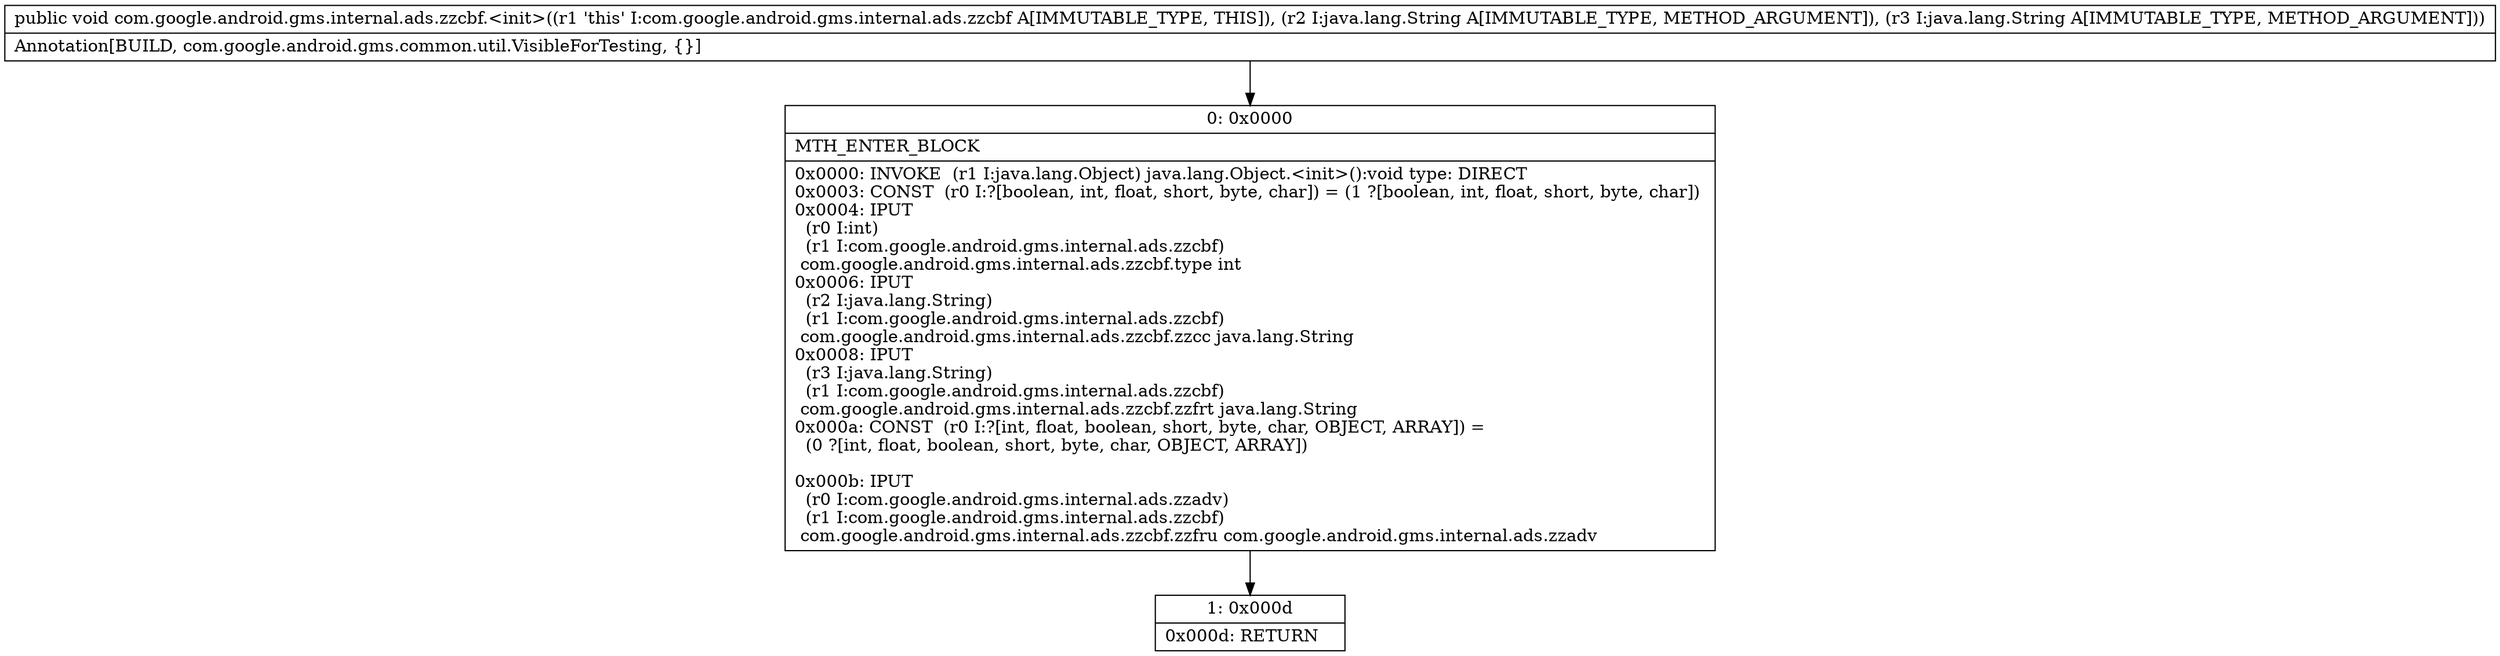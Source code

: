 digraph "CFG forcom.google.android.gms.internal.ads.zzcbf.\<init\>(Ljava\/lang\/String;Ljava\/lang\/String;)V" {
Node_0 [shape=record,label="{0\:\ 0x0000|MTH_ENTER_BLOCK\l|0x0000: INVOKE  (r1 I:java.lang.Object) java.lang.Object.\<init\>():void type: DIRECT \l0x0003: CONST  (r0 I:?[boolean, int, float, short, byte, char]) = (1 ?[boolean, int, float, short, byte, char]) \l0x0004: IPUT  \l  (r0 I:int)\l  (r1 I:com.google.android.gms.internal.ads.zzcbf)\l com.google.android.gms.internal.ads.zzcbf.type int \l0x0006: IPUT  \l  (r2 I:java.lang.String)\l  (r1 I:com.google.android.gms.internal.ads.zzcbf)\l com.google.android.gms.internal.ads.zzcbf.zzcc java.lang.String \l0x0008: IPUT  \l  (r3 I:java.lang.String)\l  (r1 I:com.google.android.gms.internal.ads.zzcbf)\l com.google.android.gms.internal.ads.zzcbf.zzfrt java.lang.String \l0x000a: CONST  (r0 I:?[int, float, boolean, short, byte, char, OBJECT, ARRAY]) = \l  (0 ?[int, float, boolean, short, byte, char, OBJECT, ARRAY])\l \l0x000b: IPUT  \l  (r0 I:com.google.android.gms.internal.ads.zzadv)\l  (r1 I:com.google.android.gms.internal.ads.zzcbf)\l com.google.android.gms.internal.ads.zzcbf.zzfru com.google.android.gms.internal.ads.zzadv \l}"];
Node_1 [shape=record,label="{1\:\ 0x000d|0x000d: RETURN   \l}"];
MethodNode[shape=record,label="{public void com.google.android.gms.internal.ads.zzcbf.\<init\>((r1 'this' I:com.google.android.gms.internal.ads.zzcbf A[IMMUTABLE_TYPE, THIS]), (r2 I:java.lang.String A[IMMUTABLE_TYPE, METHOD_ARGUMENT]), (r3 I:java.lang.String A[IMMUTABLE_TYPE, METHOD_ARGUMENT]))  | Annotation[BUILD, com.google.android.gms.common.util.VisibleForTesting, \{\}]\l}"];
MethodNode -> Node_0;
Node_0 -> Node_1;
}

